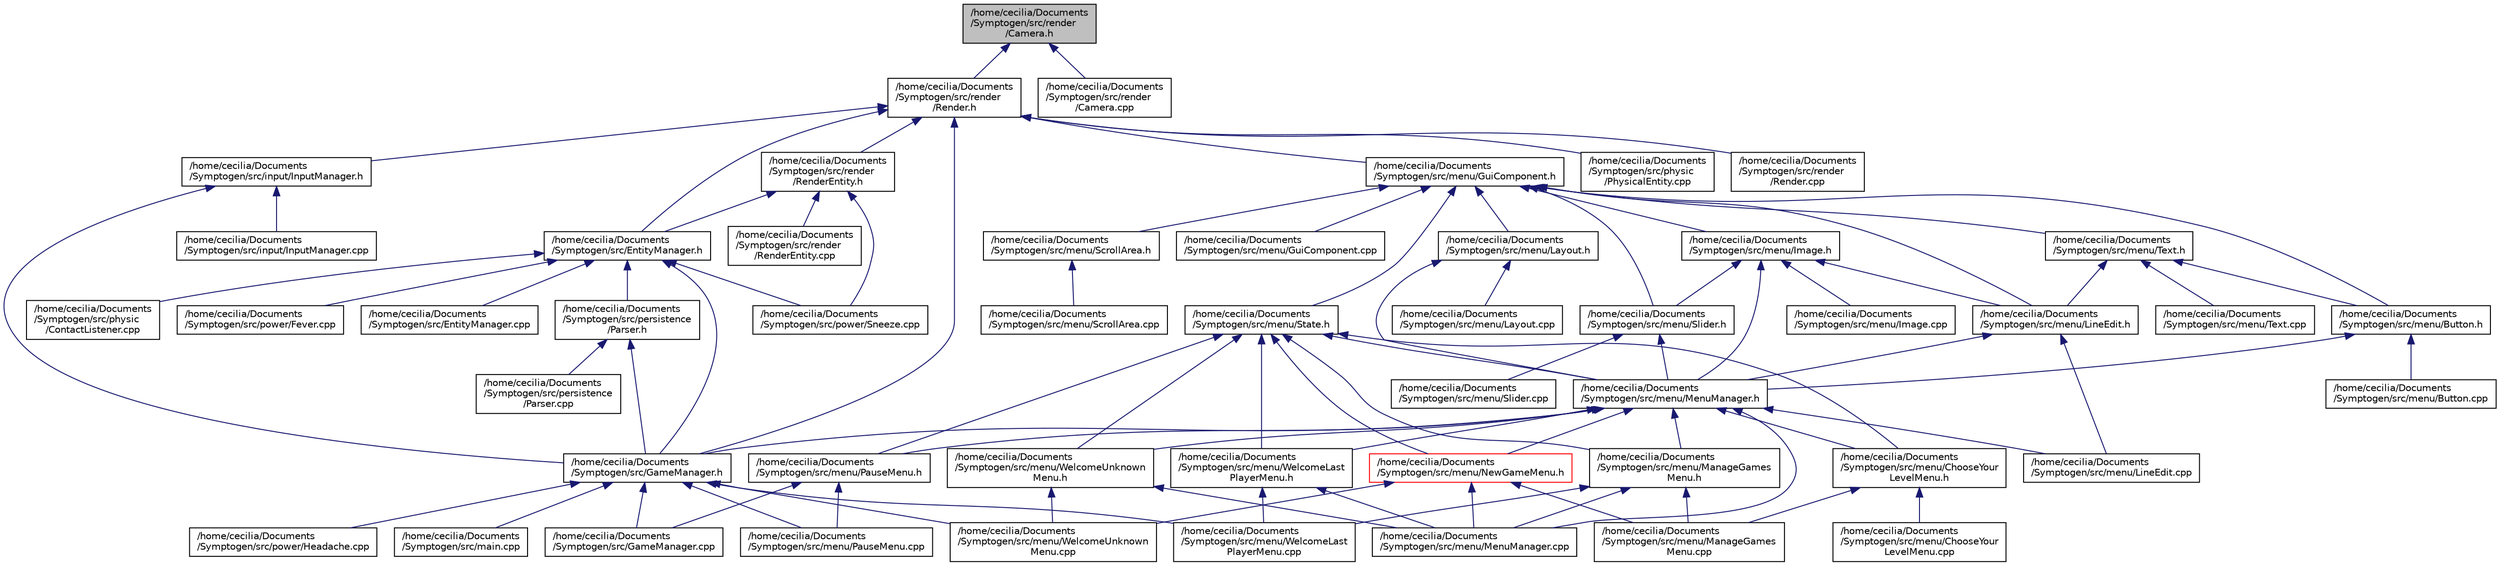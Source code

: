 digraph "/home/cecilia/Documents/Symptogen/src/render/Camera.h"
{
  edge [fontname="Helvetica",fontsize="10",labelfontname="Helvetica",labelfontsize="10"];
  node [fontname="Helvetica",fontsize="10",shape=record];
  Node1 [label="/home/cecilia/Documents\l/Symptogen/src/render\l/Camera.h",height=0.2,width=0.4,color="black", fillcolor="grey75", style="filled" fontcolor="black"];
  Node1 -> Node2 [dir="back",color="midnightblue",fontsize="10",style="solid"];
  Node2 [label="/home/cecilia/Documents\l/Symptogen/src/render\l/Render.h",height=0.2,width=0.4,color="black", fillcolor="white", style="filled",URL="$_render_8h.html"];
  Node2 -> Node3 [dir="back",color="midnightblue",fontsize="10",style="solid"];
  Node3 [label="/home/cecilia/Documents\l/Symptogen/src/EntityManager.h",height=0.2,width=0.4,color="black", fillcolor="white", style="filled",URL="$_entity_manager_8h.html"];
  Node3 -> Node4 [dir="back",color="midnightblue",fontsize="10",style="solid"];
  Node4 [label="/home/cecilia/Documents\l/Symptogen/src/EntityManager.cpp",height=0.2,width=0.4,color="black", fillcolor="white", style="filled",URL="$_entity_manager_8cpp.html"];
  Node3 -> Node5 [dir="back",color="midnightblue",fontsize="10",style="solid"];
  Node5 [label="/home/cecilia/Documents\l/Symptogen/src/persistence\l/Parser.h",height=0.2,width=0.4,color="black", fillcolor="white", style="filled",URL="$_parser_8h.html"];
  Node5 -> Node6 [dir="back",color="midnightblue",fontsize="10",style="solid"];
  Node6 [label="/home/cecilia/Documents\l/Symptogen/src/GameManager.h",height=0.2,width=0.4,color="black", fillcolor="white", style="filled",URL="$_game_manager_8h.html"];
  Node6 -> Node7 [dir="back",color="midnightblue",fontsize="10",style="solid"];
  Node7 [label="/home/cecilia/Documents\l/Symptogen/src/GameManager.cpp",height=0.2,width=0.4,color="black", fillcolor="white", style="filled",URL="$_game_manager_8cpp.html"];
  Node6 -> Node8 [dir="back",color="midnightblue",fontsize="10",style="solid"];
  Node8 [label="/home/cecilia/Documents\l/Symptogen/src/main.cpp",height=0.2,width=0.4,color="black", fillcolor="white", style="filled",URL="$main_8cpp.html"];
  Node6 -> Node9 [dir="back",color="midnightblue",fontsize="10",style="solid"];
  Node9 [label="/home/cecilia/Documents\l/Symptogen/src/menu/PauseMenu.cpp",height=0.2,width=0.4,color="black", fillcolor="white", style="filled",URL="$_pause_menu_8cpp.html"];
  Node6 -> Node10 [dir="back",color="midnightblue",fontsize="10",style="solid"];
  Node10 [label="/home/cecilia/Documents\l/Symptogen/src/menu/WelcomeLast\lPlayerMenu.cpp",height=0.2,width=0.4,color="black", fillcolor="white", style="filled",URL="$_welcome_last_player_menu_8cpp.html"];
  Node6 -> Node11 [dir="back",color="midnightblue",fontsize="10",style="solid"];
  Node11 [label="/home/cecilia/Documents\l/Symptogen/src/menu/WelcomeUnknown\lMenu.cpp",height=0.2,width=0.4,color="black", fillcolor="white", style="filled",URL="$_welcome_unknown_menu_8cpp.html"];
  Node6 -> Node12 [dir="back",color="midnightblue",fontsize="10",style="solid"];
  Node12 [label="/home/cecilia/Documents\l/Symptogen/src/power/Headache.cpp",height=0.2,width=0.4,color="black", fillcolor="white", style="filled",URL="$_headache_8cpp.html"];
  Node5 -> Node13 [dir="back",color="midnightblue",fontsize="10",style="solid"];
  Node13 [label="/home/cecilia/Documents\l/Symptogen/src/persistence\l/Parser.cpp",height=0.2,width=0.4,color="black", fillcolor="white", style="filled",URL="$_parser_8cpp.html"];
  Node3 -> Node6 [dir="back",color="midnightblue",fontsize="10",style="solid"];
  Node3 -> Node14 [dir="back",color="midnightblue",fontsize="10",style="solid"];
  Node14 [label="/home/cecilia/Documents\l/Symptogen/src/physic\l/ContactListener.cpp",height=0.2,width=0.4,color="black", fillcolor="white", style="filled",URL="$_contact_listener_8cpp.html"];
  Node3 -> Node15 [dir="back",color="midnightblue",fontsize="10",style="solid"];
  Node15 [label="/home/cecilia/Documents\l/Symptogen/src/power/Fever.cpp",height=0.2,width=0.4,color="black", fillcolor="white", style="filled",URL="$_fever_8cpp.html"];
  Node3 -> Node16 [dir="back",color="midnightblue",fontsize="10",style="solid"];
  Node16 [label="/home/cecilia/Documents\l/Symptogen/src/power/Sneeze.cpp",height=0.2,width=0.4,color="black", fillcolor="white", style="filled",URL="$_sneeze_8cpp.html"];
  Node2 -> Node17 [dir="back",color="midnightblue",fontsize="10",style="solid"];
  Node17 [label="/home/cecilia/Documents\l/Symptogen/src/render\l/RenderEntity.h",height=0.2,width=0.4,color="black", fillcolor="white", style="filled",URL="$_render_entity_8h.html"];
  Node17 -> Node3 [dir="back",color="midnightblue",fontsize="10",style="solid"];
  Node17 -> Node16 [dir="back",color="midnightblue",fontsize="10",style="solid"];
  Node17 -> Node18 [dir="back",color="midnightblue",fontsize="10",style="solid"];
  Node18 [label="/home/cecilia/Documents\l/Symptogen/src/render\l/RenderEntity.cpp",height=0.2,width=0.4,color="black", fillcolor="white", style="filled",URL="$_render_entity_8cpp.html"];
  Node2 -> Node6 [dir="back",color="midnightblue",fontsize="10",style="solid"];
  Node2 -> Node19 [dir="back",color="midnightblue",fontsize="10",style="solid"];
  Node19 [label="/home/cecilia/Documents\l/Symptogen/src/input/InputManager.h",height=0.2,width=0.4,color="black", fillcolor="white", style="filled",URL="$_input_manager_8h.html"];
  Node19 -> Node6 [dir="back",color="midnightblue",fontsize="10",style="solid"];
  Node19 -> Node20 [dir="back",color="midnightblue",fontsize="10",style="solid"];
  Node20 [label="/home/cecilia/Documents\l/Symptogen/src/input/InputManager.cpp",height=0.2,width=0.4,color="black", fillcolor="white", style="filled",URL="$_input_manager_8cpp.html"];
  Node2 -> Node21 [dir="back",color="midnightblue",fontsize="10",style="solid"];
  Node21 [label="/home/cecilia/Documents\l/Symptogen/src/menu/GuiComponent.h",height=0.2,width=0.4,color="black", fillcolor="white", style="filled",URL="$_gui_component_8h.html"];
  Node21 -> Node22 [dir="back",color="midnightblue",fontsize="10",style="solid"];
  Node22 [label="/home/cecilia/Documents\l/Symptogen/src/menu/State.h",height=0.2,width=0.4,color="black", fillcolor="white", style="filled",URL="$_state_8h.html"];
  Node22 -> Node23 [dir="back",color="midnightblue",fontsize="10",style="solid"];
  Node23 [label="/home/cecilia/Documents\l/Symptogen/src/menu/MenuManager.h",height=0.2,width=0.4,color="black", fillcolor="white", style="filled",URL="$_menu_manager_8h.html"];
  Node23 -> Node6 [dir="back",color="midnightblue",fontsize="10",style="solid"];
  Node23 -> Node24 [dir="back",color="midnightblue",fontsize="10",style="solid"];
  Node24 [label="/home/cecilia/Documents\l/Symptogen/src/menu/PauseMenu.h",height=0.2,width=0.4,color="black", fillcolor="white", style="filled",URL="$_pause_menu_8h.html"];
  Node24 -> Node7 [dir="back",color="midnightblue",fontsize="10",style="solid"];
  Node24 -> Node9 [dir="back",color="midnightblue",fontsize="10",style="solid"];
  Node23 -> Node25 [dir="back",color="midnightblue",fontsize="10",style="solid"];
  Node25 [label="/home/cecilia/Documents\l/Symptogen/src/menu/ChooseYour\lLevelMenu.h",height=0.2,width=0.4,color="black", fillcolor="white", style="filled",URL="$_choose_your_level_menu_8h.html"];
  Node25 -> Node26 [dir="back",color="midnightblue",fontsize="10",style="solid"];
  Node26 [label="/home/cecilia/Documents\l/Symptogen/src/menu/ChooseYour\lLevelMenu.cpp",height=0.2,width=0.4,color="black", fillcolor="white", style="filled",URL="$_choose_your_level_menu_8cpp.html"];
  Node25 -> Node27 [dir="back",color="midnightblue",fontsize="10",style="solid"];
  Node27 [label="/home/cecilia/Documents\l/Symptogen/src/menu/ManageGames\lMenu.cpp",height=0.2,width=0.4,color="black", fillcolor="white", style="filled",URL="$_manage_games_menu_8cpp.html"];
  Node23 -> Node28 [dir="back",color="midnightblue",fontsize="10",style="solid"];
  Node28 [label="/home/cecilia/Documents\l/Symptogen/src/menu/LineEdit.cpp",height=0.2,width=0.4,color="black", fillcolor="white", style="filled",URL="$_line_edit_8cpp.html"];
  Node23 -> Node29 [dir="back",color="midnightblue",fontsize="10",style="solid"];
  Node29 [label="/home/cecilia/Documents\l/Symptogen/src/menu/ManageGames\lMenu.h",height=0.2,width=0.4,color="black", fillcolor="white", style="filled",URL="$_manage_games_menu_8h.html"];
  Node29 -> Node27 [dir="back",color="midnightblue",fontsize="10",style="solid"];
  Node29 -> Node30 [dir="back",color="midnightblue",fontsize="10",style="solid"];
  Node30 [label="/home/cecilia/Documents\l/Symptogen/src/menu/MenuManager.cpp",height=0.2,width=0.4,color="black", fillcolor="white", style="filled",URL="$_menu_manager_8cpp.html"];
  Node29 -> Node10 [dir="back",color="midnightblue",fontsize="10",style="solid"];
  Node23 -> Node31 [dir="back",color="midnightblue",fontsize="10",style="solid"];
  Node31 [label="/home/cecilia/Documents\l/Symptogen/src/menu/NewGameMenu.h",height=0.2,width=0.4,color="red", fillcolor="white", style="filled",URL="$_new_game_menu_8h.html"];
  Node31 -> Node27 [dir="back",color="midnightblue",fontsize="10",style="solid"];
  Node31 -> Node30 [dir="back",color="midnightblue",fontsize="10",style="solid"];
  Node31 -> Node11 [dir="back",color="midnightblue",fontsize="10",style="solid"];
  Node23 -> Node30 [dir="back",color="midnightblue",fontsize="10",style="solid"];
  Node23 -> Node32 [dir="back",color="midnightblue",fontsize="10",style="solid"];
  Node32 [label="/home/cecilia/Documents\l/Symptogen/src/menu/WelcomeUnknown\lMenu.h",height=0.2,width=0.4,color="black", fillcolor="white", style="filled",URL="$_welcome_unknown_menu_8h.html"];
  Node32 -> Node30 [dir="back",color="midnightblue",fontsize="10",style="solid"];
  Node32 -> Node11 [dir="back",color="midnightblue",fontsize="10",style="solid"];
  Node23 -> Node33 [dir="back",color="midnightblue",fontsize="10",style="solid"];
  Node33 [label="/home/cecilia/Documents\l/Symptogen/src/menu/WelcomeLast\lPlayerMenu.h",height=0.2,width=0.4,color="black", fillcolor="white", style="filled",URL="$_welcome_last_player_menu_8h.html"];
  Node33 -> Node30 [dir="back",color="midnightblue",fontsize="10",style="solid"];
  Node33 -> Node10 [dir="back",color="midnightblue",fontsize="10",style="solid"];
  Node22 -> Node24 [dir="back",color="midnightblue",fontsize="10",style="solid"];
  Node22 -> Node25 [dir="back",color="midnightblue",fontsize="10",style="solid"];
  Node22 -> Node29 [dir="back",color="midnightblue",fontsize="10",style="solid"];
  Node22 -> Node31 [dir="back",color="midnightblue",fontsize="10",style="solid"];
  Node22 -> Node32 [dir="back",color="midnightblue",fontsize="10",style="solid"];
  Node22 -> Node33 [dir="back",color="midnightblue",fontsize="10",style="solid"];
  Node21 -> Node34 [dir="back",color="midnightblue",fontsize="10",style="solid"];
  Node34 [label="/home/cecilia/Documents\l/Symptogen/src/menu/Layout.h",height=0.2,width=0.4,color="black", fillcolor="white", style="filled",URL="$_layout_8h.html"];
  Node34 -> Node23 [dir="back",color="midnightblue",fontsize="10",style="solid"];
  Node34 -> Node35 [dir="back",color="midnightblue",fontsize="10",style="solid"];
  Node35 [label="/home/cecilia/Documents\l/Symptogen/src/menu/Layout.cpp",height=0.2,width=0.4,color="black", fillcolor="white", style="filled",URL="$_layout_8cpp.html"];
  Node21 -> Node36 [dir="back",color="midnightblue",fontsize="10",style="solid"];
  Node36 [label="/home/cecilia/Documents\l/Symptogen/src/menu/Button.h",height=0.2,width=0.4,color="black", fillcolor="white", style="filled",URL="$_button_8h.html"];
  Node36 -> Node23 [dir="back",color="midnightblue",fontsize="10",style="solid"];
  Node36 -> Node37 [dir="back",color="midnightblue",fontsize="10",style="solid"];
  Node37 [label="/home/cecilia/Documents\l/Symptogen/src/menu/Button.cpp",height=0.2,width=0.4,color="black", fillcolor="white", style="filled",URL="$_button_8cpp.html"];
  Node21 -> Node38 [dir="back",color="midnightblue",fontsize="10",style="solid"];
  Node38 [label="/home/cecilia/Documents\l/Symptogen/src/menu/Text.h",height=0.2,width=0.4,color="black", fillcolor="white", style="filled",URL="$_text_8h.html"];
  Node38 -> Node36 [dir="back",color="midnightblue",fontsize="10",style="solid"];
  Node38 -> Node39 [dir="back",color="midnightblue",fontsize="10",style="solid"];
  Node39 [label="/home/cecilia/Documents\l/Symptogen/src/menu/LineEdit.h",height=0.2,width=0.4,color="black", fillcolor="white", style="filled",URL="$_line_edit_8h.html"];
  Node39 -> Node23 [dir="back",color="midnightblue",fontsize="10",style="solid"];
  Node39 -> Node28 [dir="back",color="midnightblue",fontsize="10",style="solid"];
  Node38 -> Node40 [dir="back",color="midnightblue",fontsize="10",style="solid"];
  Node40 [label="/home/cecilia/Documents\l/Symptogen/src/menu/Text.cpp",height=0.2,width=0.4,color="black", fillcolor="white", style="filled",URL="$_text_8cpp.html"];
  Node21 -> Node41 [dir="back",color="midnightblue",fontsize="10",style="solid"];
  Node41 [label="/home/cecilia/Documents\l/Symptogen/src/menu/Image.h",height=0.2,width=0.4,color="black", fillcolor="white", style="filled",URL="$_image_8h.html"];
  Node41 -> Node23 [dir="back",color="midnightblue",fontsize="10",style="solid"];
  Node41 -> Node39 [dir="back",color="midnightblue",fontsize="10",style="solid"];
  Node41 -> Node42 [dir="back",color="midnightblue",fontsize="10",style="solid"];
  Node42 [label="/home/cecilia/Documents\l/Symptogen/src/menu/Slider.h",height=0.2,width=0.4,color="black", fillcolor="white", style="filled",URL="$_slider_8h.html"];
  Node42 -> Node23 [dir="back",color="midnightblue",fontsize="10",style="solid"];
  Node42 -> Node43 [dir="back",color="midnightblue",fontsize="10",style="solid"];
  Node43 [label="/home/cecilia/Documents\l/Symptogen/src/menu/Slider.cpp",height=0.2,width=0.4,color="black", fillcolor="white", style="filled",URL="$_slider_8cpp.html"];
  Node41 -> Node44 [dir="back",color="midnightblue",fontsize="10",style="solid"];
  Node44 [label="/home/cecilia/Documents\l/Symptogen/src/menu/Image.cpp",height=0.2,width=0.4,color="black", fillcolor="white", style="filled",URL="$_image_8cpp.html"];
  Node21 -> Node39 [dir="back",color="midnightblue",fontsize="10",style="solid"];
  Node21 -> Node42 [dir="back",color="midnightblue",fontsize="10",style="solid"];
  Node21 -> Node45 [dir="back",color="midnightblue",fontsize="10",style="solid"];
  Node45 [label="/home/cecilia/Documents\l/Symptogen/src/menu/GuiComponent.cpp",height=0.2,width=0.4,color="black", fillcolor="white", style="filled",URL="$_gui_component_8cpp.html"];
  Node21 -> Node46 [dir="back",color="midnightblue",fontsize="10",style="solid"];
  Node46 [label="/home/cecilia/Documents\l/Symptogen/src/menu/ScrollArea.h",height=0.2,width=0.4,color="black", fillcolor="white", style="filled",URL="$_scroll_area_8h.html"];
  Node46 -> Node47 [dir="back",color="midnightblue",fontsize="10",style="solid"];
  Node47 [label="/home/cecilia/Documents\l/Symptogen/src/menu/ScrollArea.cpp",height=0.2,width=0.4,color="black", fillcolor="white", style="filled",URL="$_scroll_area_8cpp.html"];
  Node2 -> Node48 [dir="back",color="midnightblue",fontsize="10",style="solid"];
  Node48 [label="/home/cecilia/Documents\l/Symptogen/src/physic\l/PhysicalEntity.cpp",height=0.2,width=0.4,color="black", fillcolor="white", style="filled",URL="$_physical_entity_8cpp.html"];
  Node2 -> Node49 [dir="back",color="midnightblue",fontsize="10",style="solid"];
  Node49 [label="/home/cecilia/Documents\l/Symptogen/src/render\l/Render.cpp",height=0.2,width=0.4,color="black", fillcolor="white", style="filled",URL="$_render_8cpp.html"];
  Node1 -> Node50 [dir="back",color="midnightblue",fontsize="10",style="solid"];
  Node50 [label="/home/cecilia/Documents\l/Symptogen/src/render\l/Camera.cpp",height=0.2,width=0.4,color="black", fillcolor="white", style="filled",URL="$_camera_8cpp.html"];
}
